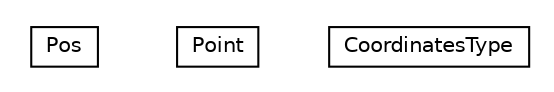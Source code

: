 #!/usr/local/bin/dot
#
# Class diagram 
# Generated by UMLGraph version R5_6-24-gf6e263 (http://www.umlgraph.org/)
#

digraph G {
	edge [fontname="Helvetica",fontsize=10,labelfontname="Helvetica",labelfontsize=10];
	node [fontname="Helvetica",fontsize=10,shape=plaintext];
	nodesep=0.25;
	ranksep=0.5;
	// nl.geozet.openls.databinding.gml.Pos
	c18 [label=<<table title="nl.geozet.openls.databinding.gml.Pos" border="0" cellborder="1" cellspacing="0" cellpadding="2" port="p" href="./Pos.html">
		<tr><td><table border="0" cellspacing="0" cellpadding="1">
<tr><td align="center" balign="center"> Pos </td></tr>
		</table></td></tr>
		</table>>, URL="./Pos.html", fontname="Helvetica", fontcolor="black", fontsize=10.0];
	// nl.geozet.openls.databinding.gml.Point
	c19 [label=<<table title="nl.geozet.openls.databinding.gml.Point" border="0" cellborder="1" cellspacing="0" cellpadding="2" port="p" href="./Point.html">
		<tr><td><table border="0" cellspacing="0" cellpadding="1">
<tr><td align="center" balign="center"> Point </td></tr>
		</table></td></tr>
		</table>>, URL="./Point.html", fontname="Helvetica", fontcolor="black", fontsize=10.0];
	// nl.geozet.openls.databinding.gml.CoordinatesType
	c20 [label=<<table title="nl.geozet.openls.databinding.gml.CoordinatesType" border="0" cellborder="1" cellspacing="0" cellpadding="2" port="p" href="./CoordinatesType.html">
		<tr><td><table border="0" cellspacing="0" cellpadding="1">
<tr><td align="center" balign="center"> CoordinatesType </td></tr>
		</table></td></tr>
		</table>>, URL="./CoordinatesType.html", fontname="Helvetica", fontcolor="black", fontsize=10.0];
}

